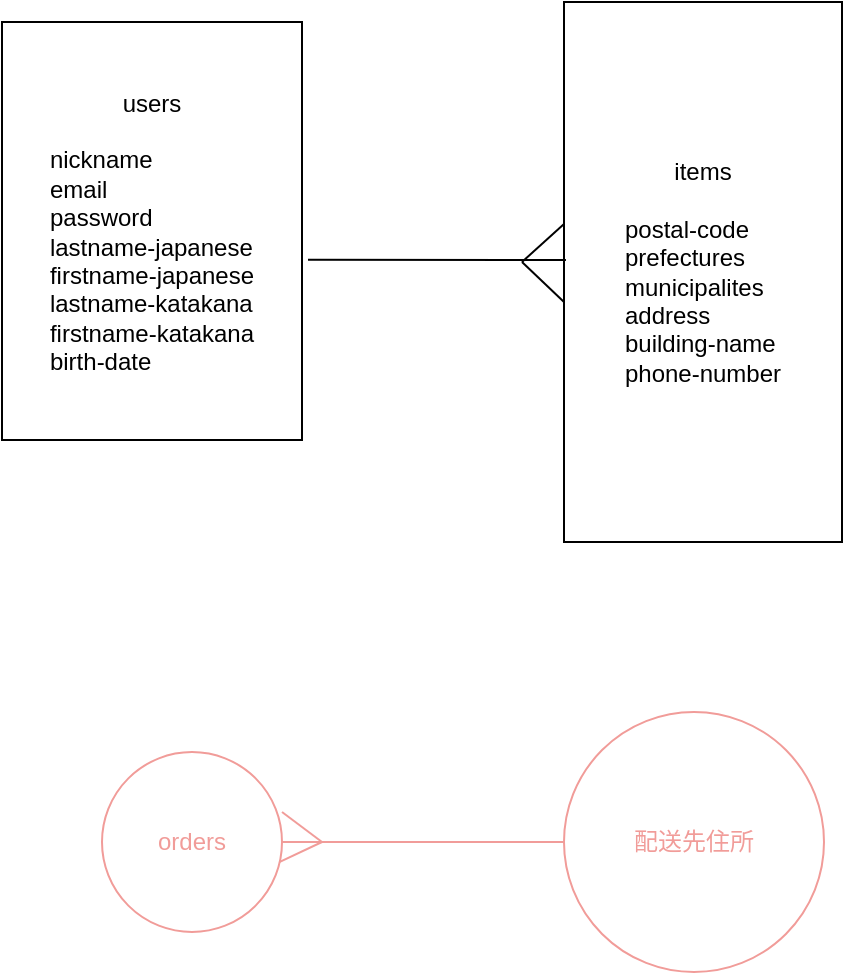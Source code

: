 <mxfile version="14.3.2" type="github"><diagram id="gEi0c6ULxLhcL9KIZzeO" name="Page-1"><mxGraphModel dx="1138" dy="508" grid="1" gridSize="10" guides="1" tooltips="1" connect="1" arrows="1" fold="1" page="1" pageScale="1" pageWidth="827" pageHeight="1169" math="0" shadow="0"><root><mxCell id="0"/><mxCell id="1" parent="0"/><mxCell id="NaHK_tMhCK8rq2DNxwgl-1" value="users&lt;br&gt;&lt;br&gt;&lt;div style=&quot;text-align: left&quot;&gt;&lt;span&gt;nickname&lt;/span&gt;&lt;/div&gt;&lt;div style=&quot;text-align: left&quot;&gt;&lt;span&gt;email&lt;/span&gt;&lt;/div&gt;&lt;div style=&quot;text-align: left&quot;&gt;password&lt;/div&gt;&lt;div style=&quot;text-align: left&quot;&gt;lastname-japanese&lt;/div&gt;&lt;div style=&quot;text-align: left&quot;&gt;firstname-japanese&lt;/div&gt;&lt;div style=&quot;text-align: left&quot;&gt;&lt;div&gt;lastname-katakana&lt;/div&gt;&lt;div&gt;firstname-katakana&lt;/div&gt;&lt;div&gt;birth-date&lt;/div&gt;&lt;/div&gt;" style="rounded=0;whiteSpace=wrap;html=1;align=center;" vertex="1" parent="1"><mxGeometry x="150" y="80" width="150" height="209" as="geometry"/></mxCell><mxCell id="NaHK_tMhCK8rq2DNxwgl-2" value="&lt;div&gt;&lt;span&gt;items&lt;/span&gt;&lt;/div&gt;&lt;div&gt;&lt;br&gt;&lt;/div&gt;&lt;div style=&quot;text-align: left&quot;&gt;postal-code&lt;/div&gt;&lt;div style=&quot;text-align: left&quot;&gt;prefectures&lt;/div&gt;&lt;div style=&quot;text-align: left&quot;&gt;municipalites&lt;/div&gt;&lt;div style=&quot;text-align: left&quot;&gt;address&lt;/div&gt;&lt;div style=&quot;text-align: left&quot;&gt;building-name&lt;/div&gt;&lt;div style=&quot;text-align: left&quot;&gt;phone-number&lt;/div&gt;" style="rounded=0;whiteSpace=wrap;html=1;" vertex="1" parent="1"><mxGeometry x="431" y="70" width="139" height="270" as="geometry"/></mxCell><mxCell id="NaHK_tMhCK8rq2DNxwgl-8" value="&lt;font color=&quot;#f19c99&quot;&gt;orders&lt;br&gt;&lt;/font&gt;" style="ellipse;whiteSpace=wrap;html=1;aspect=fixed;strokeColor=#F19C99;" vertex="1" parent="1"><mxGeometry x="200" y="445" width="90" height="90" as="geometry"/></mxCell><mxCell id="NaHK_tMhCK8rq2DNxwgl-9" value="&lt;font color=&quot;#f19c99&quot;&gt;配送先住所&lt;/font&gt;" style="ellipse;whiteSpace=wrap;html=1;aspect=fixed;strokeColor=#F19C99;" vertex="1" parent="1"><mxGeometry x="431" y="425" width="130" height="130" as="geometry"/></mxCell><mxCell id="NaHK_tMhCK8rq2DNxwgl-10" value="" style="endArrow=none;html=1;entryX=0;entryY=0.5;entryDx=0;entryDy=0;exitX=1;exitY=0.5;exitDx=0;exitDy=0;strokeColor=#F19C99;" edge="1" parent="1" source="NaHK_tMhCK8rq2DNxwgl-8" target="NaHK_tMhCK8rq2DNxwgl-9"><mxGeometry width="50" height="50" relative="1" as="geometry"><mxPoint x="300" y="310" as="sourcePoint"/><mxPoint x="430" y="230" as="targetPoint"/></mxGeometry></mxCell><mxCell id="NaHK_tMhCK8rq2DNxwgl-16" value="" style="endArrow=none;html=1;strokeColor=#F19C99;exitX=0.985;exitY=0.612;exitDx=0;exitDy=0;exitPerimeter=0;" edge="1" parent="1" source="NaHK_tMhCK8rq2DNxwgl-8"><mxGeometry width="50" height="50" relative="1" as="geometry"><mxPoint x="371" y="564" as="sourcePoint"/><mxPoint x="310" y="490" as="targetPoint"/></mxGeometry></mxCell><mxCell id="NaHK_tMhCK8rq2DNxwgl-18" value="" style="endArrow=none;html=1;exitX=0;exitY=0.411;exitDx=0;exitDy=0;exitPerimeter=0;" edge="1" parent="1" source="NaHK_tMhCK8rq2DNxwgl-2"><mxGeometry width="50" height="50" relative="1" as="geometry"><mxPoint x="430" y="160" as="sourcePoint"/><mxPoint x="410" y="200" as="targetPoint"/><Array as="points"/></mxGeometry></mxCell><mxCell id="NaHK_tMhCK8rq2DNxwgl-19" value="" style="endArrow=none;html=1;" edge="1" parent="1"><mxGeometry width="50" height="50" relative="1" as="geometry"><mxPoint x="410" y="200" as="sourcePoint"/><mxPoint x="431" y="220" as="targetPoint"/></mxGeometry></mxCell><mxCell id="NaHK_tMhCK8rq2DNxwgl-23" value="" style="endArrow=none;html=1;strokeColor=#000000;fontColor=#000000;exitX=1.02;exitY=0.569;exitDx=0;exitDy=0;exitPerimeter=0;entryX=0.007;entryY=0.478;entryDx=0;entryDy=0;entryPerimeter=0;" edge="1" parent="1" source="NaHK_tMhCK8rq2DNxwgl-1" target="NaHK_tMhCK8rq2DNxwgl-2"><mxGeometry width="50" height="50" relative="1" as="geometry"><mxPoint x="430" y="220" as="sourcePoint"/><mxPoint x="480" y="170" as="targetPoint"/></mxGeometry></mxCell><mxCell id="NaHK_tMhCK8rq2DNxwgl-26" value="" style="endArrow=none;html=1;strokeColor=#F19C99;fontColor=#000000;" edge="1" parent="1"><mxGeometry width="50" height="50" relative="1" as="geometry"><mxPoint x="290" y="475" as="sourcePoint"/><mxPoint x="310" y="490" as="targetPoint"/></mxGeometry></mxCell></root></mxGraphModel></diagram></mxfile>